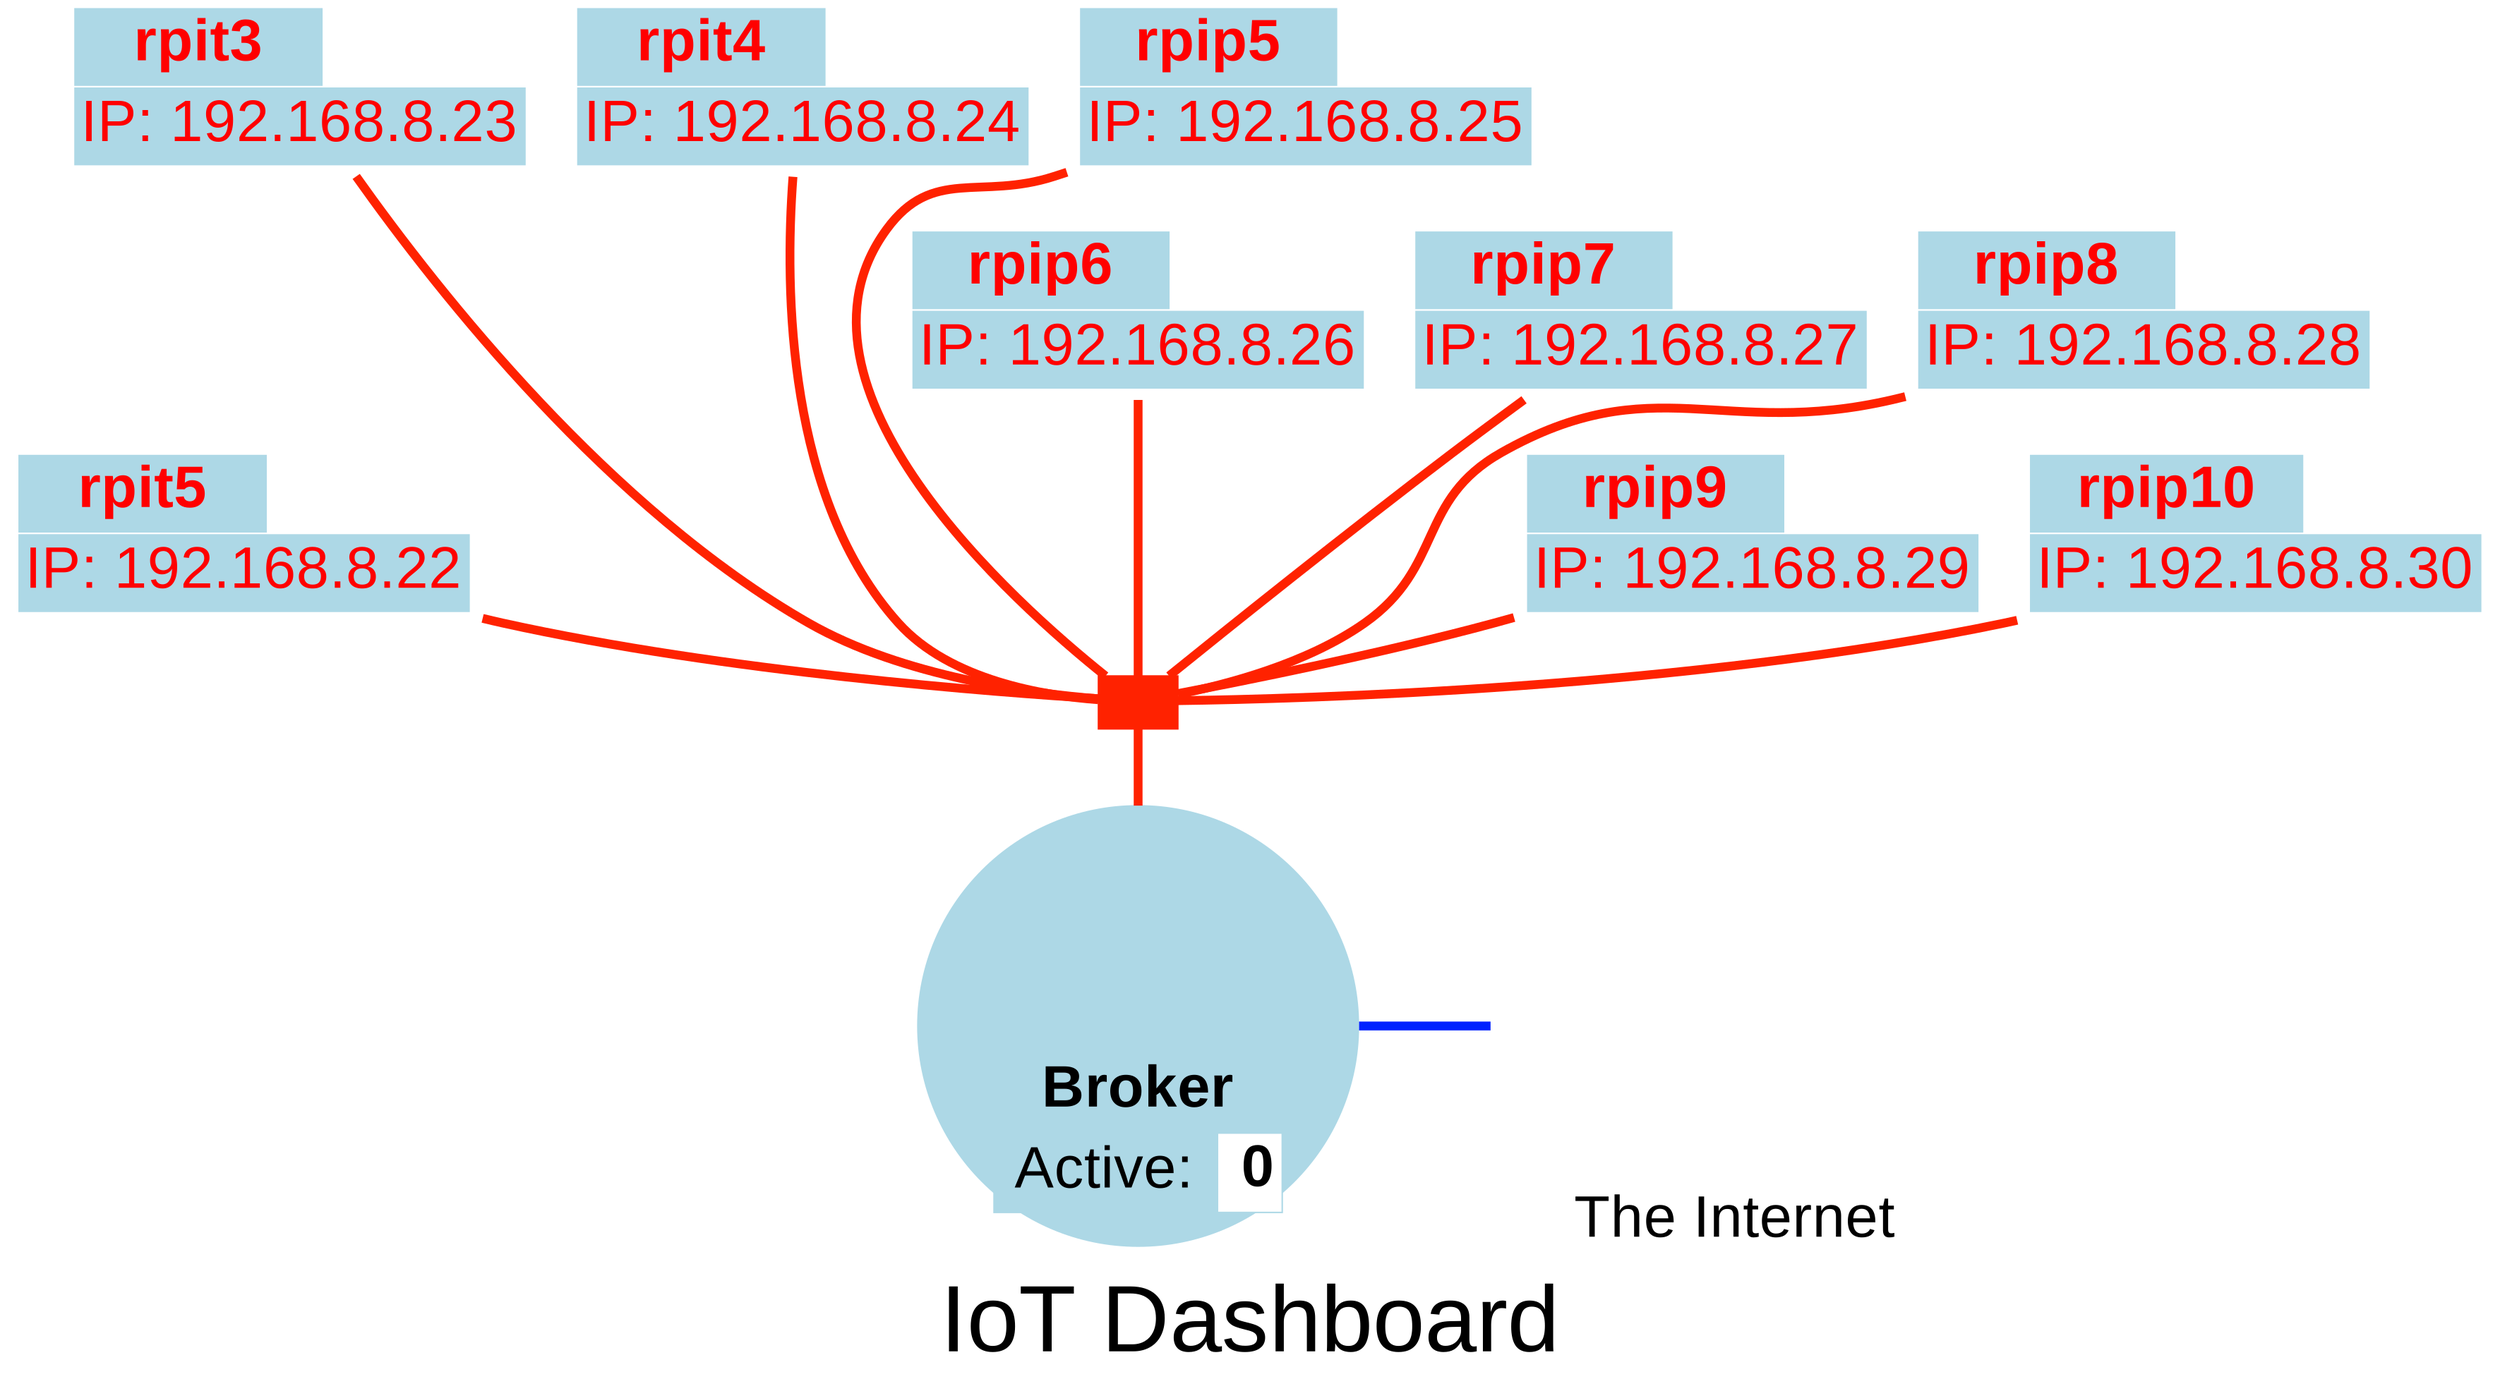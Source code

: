 # -*- graphviz-dot -*-


graph demotopo {


  label="IoT Dashboard";
  fontname="Arial";
  fontsize=64;
  //rankdir=LR;

  node [
    shape=box,
    fontname="Arial",
    fontsize=40,
    style=filled,
    color="#d3edea"
  ];
  //splines="compound";

  // BEGIN Generated by ./genDotNodes.pl on Sun Dec 25 23:21:54 MST 2016

  rpit5 [ label=<
            <table border="0" cellborder="1" cellspacing="0" cellpadding="4">
            <tr>
	      <td bgcolor="lightblue" colspan="2"><b>rpit5</b></td>
	      <td bgcolor="white">&nbsp;</td>
	      <td bgcolor="white">&nbsp;</td>
	      <td bgcolor="white">&nbsp;</td>
            </tr>
            <tr>
              <td bgcolor="lightblue" align="left" colspan="5">IP: 192.168.8.22</td>
            </tr>
            </table>
            > id=rpit5 shape=box image="img/rpibp.svg" fontcolor=red labelloc=t color="#ffffff"];
  rpit3 [ label=<
            <table border="0" cellborder="1" cellspacing="0" cellpadding="4">
            <tr>
	      <td bgcolor="lightblue" colspan="2"><b>rpit3</b></td>
	      <td bgcolor="white">&nbsp;</td>
	      <td bgcolor="white">&nbsp;</td>
	      <td bgcolor="white">&nbsp;</td>
            </tr>
            <tr>
              <td bgcolor="lightblue" align="left" colspan="5">IP: 192.168.8.23</td>
            </tr>
            </table>
            > id=rpit3 shape=box image="img/rpibp.svg" fontcolor=red labelloc=t color="#ffffff"];
  rpit4 [ label=<
            <table border="0" cellborder="1" cellspacing="0" cellpadding="4">
            <tr>
	      <td bgcolor="lightblue" colspan="2"><b>rpit4</b></td>
	      <td bgcolor="white">&nbsp;</td>
	      <td bgcolor="white">&nbsp;</td>
	      <td bgcolor="white">&nbsp;</td>
            </tr>
            <tr>
              <td bgcolor="lightblue" align="left" colspan="5">IP: 192.168.8.24</td>
            </tr>
            </table>
            > id=rpit4 shape=box image="img/rpibp.svg" fontcolor=red labelloc=t color="#ffffff"];
  rpip5 [ label=<
            <table border="0" cellborder="1" cellspacing="0" cellpadding="4">
            <tr>
	      <td bgcolor="lightblue" colspan="2"><b>rpip5</b></td>
	      <td bgcolor="white">&nbsp;</td>
	      <td bgcolor="white">&nbsp;</td>
	      <td bgcolor="white">&nbsp;</td>
            </tr>
            <tr>
              <td bgcolor="lightblue" align="left" colspan="5">IP: 192.168.8.25</td>
            </tr>
            </table>
            > id=rpip5 shape=box image="img/rpibp.svg" fontcolor=red labelloc=t color="#ffffff"];
  rpip6 [ label=<
            <table border="0" cellborder="1" cellspacing="0" cellpadding="4">
            <tr>
	      <td bgcolor="lightblue" colspan="2"><b>rpip6</b></td>
	      <td bgcolor="white">&nbsp;</td>
	      <td bgcolor="white">&nbsp;</td>
	      <td bgcolor="white">&nbsp;</td>
            </tr>
            <tr>
              <td bgcolor="lightblue" align="left" colspan="5">IP: 192.168.8.26</td>
            </tr>
            </table>
            > id=rpip6 shape=box image="img/rpibp.svg" fontcolor=red labelloc=t color="#ffffff"];
  rpip7 [ label=<
            <table border="0" cellborder="1" cellspacing="0" cellpadding="4">
            <tr>
	      <td bgcolor="lightblue" colspan="2"><b>rpip7</b></td>
	      <td bgcolor="white">&nbsp;</td>
	      <td bgcolor="white">&nbsp;</td>
	      <td bgcolor="white">&nbsp;</td>
            </tr>
            <tr>
              <td bgcolor="lightblue" align="left" colspan="5">IP: 192.168.8.27</td>
            </tr>
            </table>
            > id=rpip7 shape=box image="img/rpibp.svg" fontcolor=red labelloc=t color="#ffffff"];
  rpip8 [ label=<
            <table border="0" cellborder="1" cellspacing="0" cellpadding="4">
            <tr>
	      <td bgcolor="lightblue" colspan="2"><b>rpip8</b></td>
	      <td bgcolor="white">&nbsp;</td>
	      <td bgcolor="white">&nbsp;</td>
	      <td bgcolor="white">&nbsp;</td>
            </tr>
            <tr>
              <td bgcolor="lightblue" align="left" colspan="5">IP: 192.168.8.28</td>
            </tr>
            </table>
            > id=rpip8 shape=box image="img/rpibp.svg" fontcolor=red labelloc=t color="#ffffff"];
  rpip9 [ label=<
            <table border="0" cellborder="1" cellspacing="0" cellpadding="4">
            <tr>
	      <td bgcolor="lightblue" colspan="2"><b>rpip9</b></td>
	      <td bgcolor="white">&nbsp;</td>
	      <td bgcolor="white">&nbsp;</td>
	      <td bgcolor="white">&nbsp;</td>
            </tr>
            <tr>
              <td bgcolor="lightblue" align="left" colspan="5">IP: 192.168.8.29</td>
            </tr>
            </table>
            > id=rpip9 shape=box image="img/rpibp.svg" fontcolor=red labelloc=t color="#ffffff"];
  rpip10 [ label=<
            <table border="0" cellborder="1" cellspacing="0" cellpadding="4">
            <tr>
	      <td bgcolor="lightblue" colspan="2"><b>rpip10</b></td>
	      <td bgcolor="white">&nbsp;</td>
	      <td bgcolor="white">&nbsp;</td>
	      <td bgcolor="white">&nbsp;</td>
            </tr>
            <tr>
              <td bgcolor="lightblue" align="left" colspan="5">IP: 192.168.8.30</td>
            </tr>
            </table>
            > id=rpip10 shape=box image="img/rpibp.svg" fontcolor=red labelloc=t color="#ffffff"];

  // END Generated by ./genDotNodes.pl



  network [ label="" color="#ff2200" ];

  broker [ label=<
            <table border="0" cellborder="1" cellspacing="0" cellpadding="4">
            <tr>
	      <td bgcolor="lightblue" colspan="2"><b>Broker</b></td>
            </tr>
            <tr>
              <td bgcolor="lightblue" align="left"> Active: </td>
	      <td bgcolor="#ffffff" align="right"><b> 0</b></td>
            </tr>
            </table>
            > id="broker" shape=circle image="img/servers.png" labelloc=b color="lightblue" ];

  cloud  [ label="The Internet" id="cloud"  shape=circle image="img/cloud.png"   labelloc=b color="#ffffff"]

  {
	  rank = same;
	  rpit3;
	  rpit4;
	  rpip5;
  }

  {
	  rank = same;
	  rpip6;
	  rpip7;
	  rpip8;
  }

  {
	  rank = same;
	  rpip9;
	  rpip10;
  }

  {
  	  rank = same;
  	  // rpit5;
  	  broker;
  	  cloud;

  }



  broker -- cloud    [color="#0022ff" weight=1 penwidth=6  minlen=5];
  network -- broker  [color="#ff2200" weight=1 penwidth=6 ];

  rpit3               -- network  [color="#ff2200" weight=1 penwidth=6 minlen=3 ] ;
  rpit4               -- network  [color="#ff2200" weight=1 penwidth=6];
  rpip5               -- network  [color="#ff2200" weight=1 penwidth=6];
  rpip6               -- network  [color="#ff2200" weight=1 penwidth=6];

  rpip7               -- network  [color="#ff2200" weight=1 penwidth=6 minlen=2];
  rpip8               -- network  [color="#ff2200" weight=1 penwidth=6];

  rpip9               -- network  [color="#ff2200" weight=1 penwidth=6 minlen=1];

  rpip10              -- network  [color="#ff2200" weight=1 penwidth=6];

  rpit5               -- network  [color="#ff2200" weight=1 penwidth=6];

}
